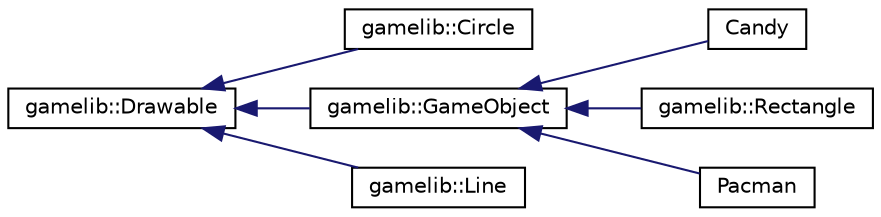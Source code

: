 digraph "Graphical Class Hierarchy"
{
  edge [fontname="Helvetica",fontsize="10",labelfontname="Helvetica",labelfontsize="10"];
  node [fontname="Helvetica",fontsize="10",shape=record];
  rankdir="LR";
  Node0 [label="gamelib::Drawable",height=0.2,width=0.4,color="black", fillcolor="white", style="filled",URL="$classgamelib_1_1_drawable.html",tooltip="Base class of all Drawable objects in the gamelib library. "];
  Node0 -> Node1 [dir="back",color="midnightblue",fontsize="10",style="solid",fontname="Helvetica"];
  Node1 [label="gamelib::Circle",height=0.2,width=0.4,color="black", fillcolor="white", style="filled",URL="$classgamelib_1_1_circle.html",tooltip="A circle object. "];
  Node0 -> Node2 [dir="back",color="midnightblue",fontsize="10",style="solid",fontname="Helvetica"];
  Node2 [label="gamelib::GameObject",height=0.2,width=0.4,color="black", fillcolor="white", style="filled",URL="$classgamelib_1_1_game_object.html",tooltip="The base object for all object used with the gamelib game library. "];
  Node2 -> Node3 [dir="back",color="midnightblue",fontsize="10",style="solid",fontname="Helvetica"];
  Node3 [label="Candy",height=0.2,width=0.4,color="black", fillcolor="white", style="filled",URL="$class_candy.html"];
  Node2 -> Node4 [dir="back",color="midnightblue",fontsize="10",style="solid",fontname="Helvetica"];
  Node4 [label="gamelib::Rectangle",height=0.2,width=0.4,color="black", fillcolor="white", style="filled",URL="$classgamelib_1_1_rectangle.html"];
  Node2 -> Node5 [dir="back",color="midnightblue",fontsize="10",style="solid",fontname="Helvetica"];
  Node5 [label="Pacman",height=0.2,width=0.4,color="black", fillcolor="white", style="filled",URL="$class_pacman.html"];
  Node0 -> Node6 [dir="back",color="midnightblue",fontsize="10",style="solid",fontname="Helvetica"];
  Node6 [label="gamelib::Line",height=0.2,width=0.4,color="black", fillcolor="white", style="filled",URL="$classgamelib_1_1_line.html"];
}
